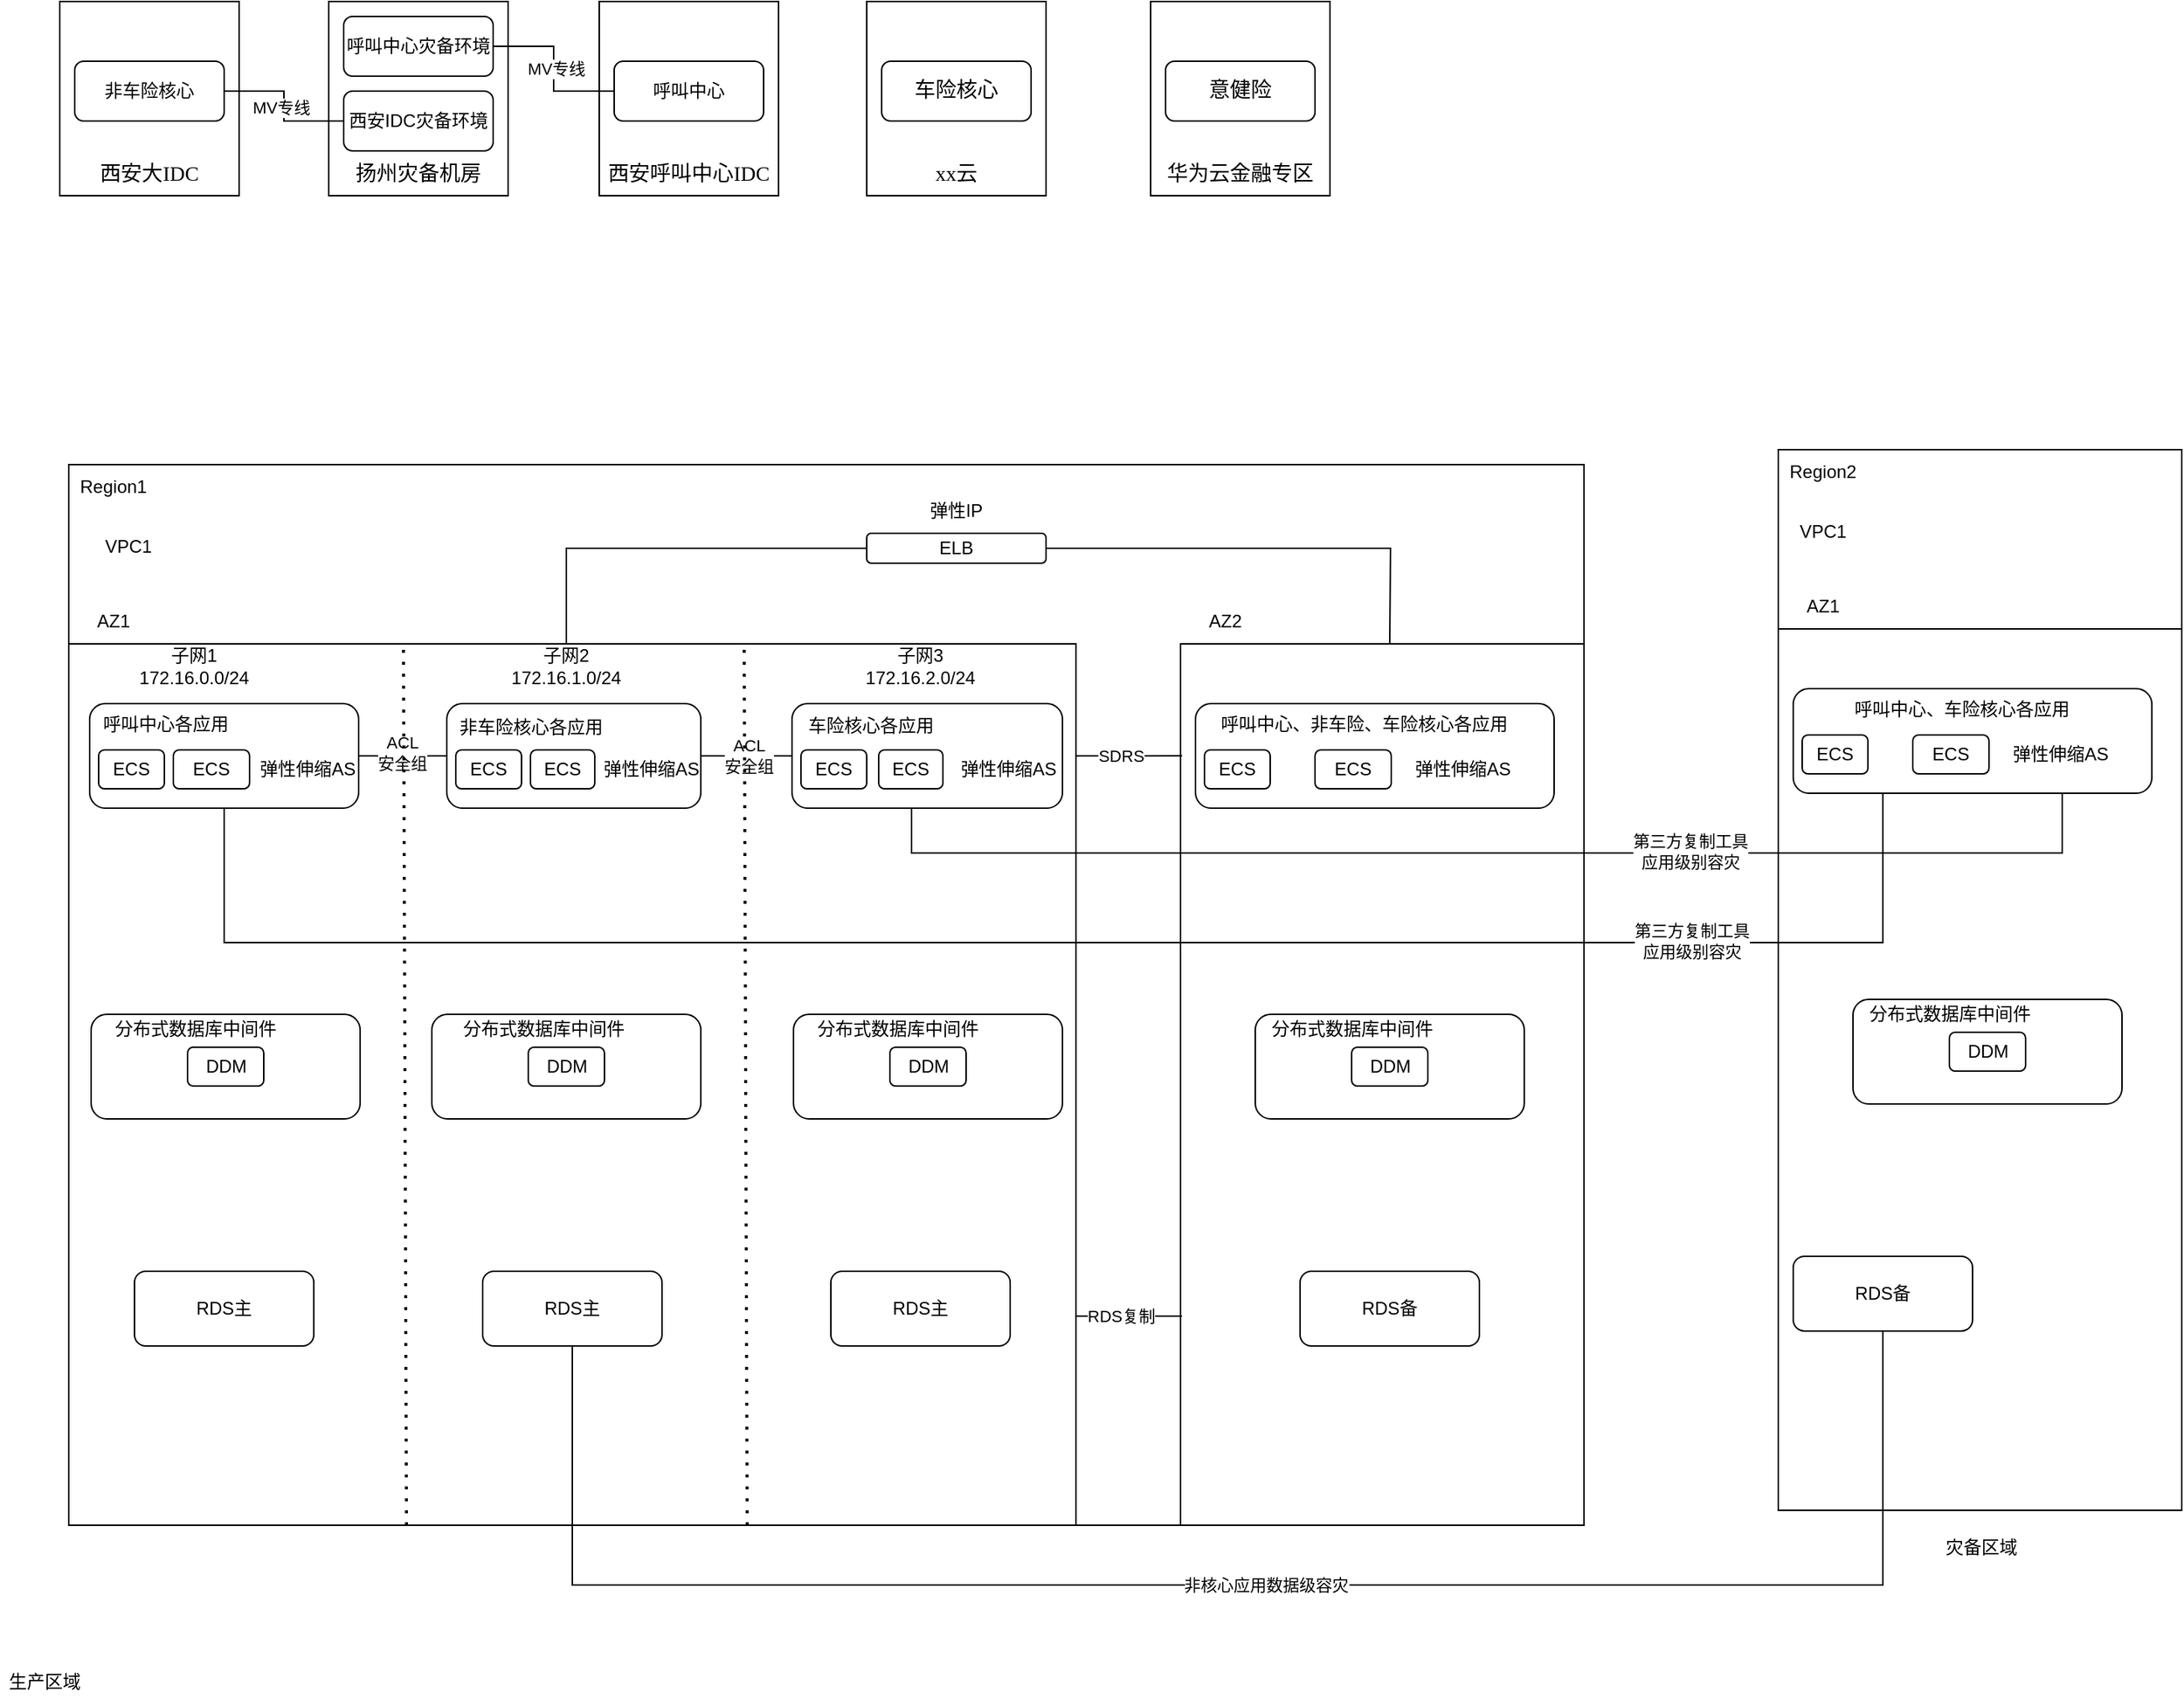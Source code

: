 <mxfile version="20.8.23" type="github">
  <diagram id="1HvbYhtdSqmgL1F3OeFL" name="第 1 页">
    <mxGraphModel dx="1207" dy="751" grid="1" gridSize="10" guides="1" tooltips="1" connect="1" arrows="1" fold="1" page="1" pageScale="1" pageWidth="827" pageHeight="1169" math="0" shadow="0">
      <root>
        <mxCell id="0" />
        <mxCell id="1" parent="0" />
        <mxCell id="OBHNnXGTpU4VKu28_vaq-1" value="&lt;p style=&quot;margin: 0pt 0pt 0.0pt; text-align: justify; font-family: Calibri; font-size: 10.5pt;&quot; class=&quot;MsoNormal&quot;&gt;&lt;br&gt;&lt;/p&gt;&lt;p style=&quot;margin: 0pt 0pt 0.0pt; text-align: justify; font-family: Calibri; font-size: 10.5pt;&quot; class=&quot;MsoNormal&quot;&gt;&lt;br&gt;&lt;/p&gt;&lt;p style=&quot;margin: 0pt 0pt 0.0pt; text-align: justify; font-family: Calibri; font-size: 10.5pt;&quot; class=&quot;MsoNormal&quot;&gt;&lt;br&gt;&lt;/p&gt;&lt;p style=&quot;margin: 0pt 0pt 0.0pt; text-align: justify; font-family: Calibri; font-size: 10.5pt;&quot; class=&quot;MsoNormal&quot;&gt;&lt;br&gt;&lt;/p&gt;&lt;p style=&quot;margin: 0pt 0pt 0.0pt; text-align: justify; font-family: Calibri; font-size: 10.5pt;&quot; class=&quot;MsoNormal&quot;&gt;&lt;br&gt;&lt;/p&gt;&lt;p style=&quot;margin: 0pt 0pt 0.0pt; text-align: justify; font-family: Calibri; font-size: 10.5pt;&quot; class=&quot;MsoNormal&quot;&gt;&lt;br&gt;&lt;/p&gt;&lt;p style=&quot;margin: 0pt 0pt 0.0pt; text-align: justify; font-family: Calibri; font-size: 10.5pt;&quot; class=&quot;MsoNormal&quot;&gt;&lt;font face=&quot;仿宋_GB2312&quot;&gt;西安大&lt;/font&gt;&lt;font face=&quot;仿宋_GB2312&quot;&gt;IDC&lt;/font&gt;&lt;/p&gt;" style="rounded=0;whiteSpace=wrap;html=1;" parent="1" vertex="1">
          <mxGeometry x="40" y="200" width="120" height="130" as="geometry" />
        </mxCell>
        <mxCell id="OBHNnXGTpU4VKu28_vaq-2" value="&lt;p style=&quot;margin: 0pt 0pt 0.0pt; text-align: justify; font-family: Calibri; font-size: 10.5pt;&quot; class=&quot;MsoNormal&quot;&gt;&lt;br&gt;&lt;/p&gt;&lt;p style=&quot;margin: 0pt 0pt 0.0pt; text-align: justify; font-family: Calibri; font-size: 10.5pt;&quot; class=&quot;MsoNormal&quot;&gt;&lt;br&gt;&lt;/p&gt;&lt;p style=&quot;margin: 0pt 0pt 0.0pt; text-align: justify; font-family: Calibri; font-size: 10.5pt;&quot; class=&quot;MsoNormal&quot;&gt;&lt;br&gt;&lt;/p&gt;&lt;p style=&quot;margin: 0pt 0pt 0.0pt; text-align: justify; font-family: Calibri; font-size: 10.5pt;&quot; class=&quot;MsoNormal&quot;&gt;&lt;br&gt;&lt;/p&gt;&lt;p style=&quot;margin: 0pt 0pt 0.0pt; text-align: justify; font-family: Calibri; font-size: 10.5pt;&quot; class=&quot;MsoNormal&quot;&gt;&lt;br&gt;&lt;/p&gt;&lt;p style=&quot;margin: 0pt 0pt 0.0pt; text-align: justify; font-family: Calibri; font-size: 10.5pt;&quot; class=&quot;MsoNormal&quot;&gt;&lt;br&gt;&lt;/p&gt;&lt;p style=&quot;margin: 0pt 0pt 0.0pt; text-align: justify; font-family: Calibri; font-size: 10.5pt;&quot; class=&quot;MsoNormal&quot;&gt;&lt;font face=&quot;仿宋_GB2312&quot;&gt;扬州灾备机房&lt;/font&gt;&lt;/p&gt;" style="rounded=0;whiteSpace=wrap;html=1;" parent="1" vertex="1">
          <mxGeometry x="220" y="200" width="120" height="130" as="geometry" />
        </mxCell>
        <mxCell id="OBHNnXGTpU4VKu28_vaq-3" value="&lt;p style=&quot;margin: 0pt 0pt 0.0pt; text-align: justify; font-family: Calibri; font-size: 10.5pt;&quot; class=&quot;MsoNormal&quot;&gt;&lt;br&gt;&lt;/p&gt;&lt;p style=&quot;margin: 0pt 0pt 0.0pt; text-align: justify; font-family: Calibri; font-size: 10.5pt;&quot; class=&quot;MsoNormal&quot;&gt;&lt;font face=&quot;仿宋_GB2312&quot;&gt;&lt;br&gt;&lt;/font&gt;&lt;/p&gt;&lt;p style=&quot;margin: 0pt 0pt 0.0pt; text-align: justify; font-family: Calibri; font-size: 10.5pt;&quot; class=&quot;MsoNormal&quot;&gt;&lt;font face=&quot;仿宋_GB2312&quot;&gt;&lt;br&gt;&lt;/font&gt;&lt;/p&gt;&lt;p style=&quot;margin: 0pt 0pt 0.0pt; text-align: justify; font-family: Calibri; font-size: 10.5pt;&quot; class=&quot;MsoNormal&quot;&gt;&lt;font face=&quot;仿宋_GB2312&quot;&gt;&lt;br&gt;&lt;/font&gt;&lt;/p&gt;&lt;p style=&quot;margin: 0pt 0pt 0.0pt; text-align: justify; font-family: Calibri; font-size: 10.5pt;&quot; class=&quot;MsoNormal&quot;&gt;&lt;font face=&quot;仿宋_GB2312&quot;&gt;&lt;br&gt;&lt;/font&gt;&lt;/p&gt;&lt;p style=&quot;margin: 0pt 0pt 0.0pt; text-align: justify; font-family: Calibri; font-size: 10.5pt;&quot; class=&quot;MsoNormal&quot;&gt;&lt;font face=&quot;仿宋_GB2312&quot;&gt;&lt;br&gt;&lt;/font&gt;&lt;/p&gt;&lt;p style=&quot;margin: 0pt 0pt 0.0pt; text-align: justify; font-family: Calibri; font-size: 10.5pt;&quot; class=&quot;MsoNormal&quot;&gt;&lt;font style=&quot;font-size: 10.5pt;&quot; face=&quot;仿宋_GB2312&quot;&gt;西安呼叫中心&lt;/font&gt;&lt;font style=&quot;font-size: 10.5pt;&quot; face=&quot;仿宋_GB2312&quot;&gt;IDC&lt;/font&gt;&lt;br&gt;&lt;/p&gt;" style="rounded=0;whiteSpace=wrap;html=1;" parent="1" vertex="1">
          <mxGeometry x="401" y="200" width="120" height="130" as="geometry" />
        </mxCell>
        <mxCell id="OBHNnXGTpU4VKu28_vaq-4" value="&lt;p style=&quot;margin: 0pt 0pt 0.0pt; text-align: justify; font-family: Calibri; font-size: 10.5pt;&quot; class=&quot;MsoNormal&quot;&gt;&lt;span style=&quot;font-family: 仿宋_GB2312; font-size: 10.5pt;&quot;&gt;&lt;br&gt;&lt;/span&gt;&lt;/p&gt;&lt;p style=&quot;margin: 0pt 0pt 0.0pt; text-align: justify; font-family: Calibri; font-size: 10.5pt;&quot; class=&quot;MsoNormal&quot;&gt;&lt;span style=&quot;font-family: 仿宋_GB2312; font-size: 10.5pt;&quot;&gt;&lt;br&gt;&lt;/span&gt;&lt;/p&gt;&lt;p style=&quot;margin: 0pt 0pt 0.0pt; text-align: justify; font-family: Calibri; font-size: 10.5pt;&quot; class=&quot;MsoNormal&quot;&gt;&lt;span style=&quot;font-family: 仿宋_GB2312; font-size: 10.5pt;&quot;&gt;&lt;br&gt;&lt;/span&gt;&lt;/p&gt;&lt;p style=&quot;margin: 0pt 0pt 0.0pt; text-align: justify; font-family: Calibri; font-size: 10.5pt;&quot; class=&quot;MsoNormal&quot;&gt;&lt;span style=&quot;font-family: 仿宋_GB2312; font-size: 10.5pt;&quot;&gt;&lt;br&gt;&lt;/span&gt;&lt;/p&gt;&lt;p style=&quot;margin: 0pt 0pt 0.0pt; text-align: justify; font-family: Calibri; font-size: 10.5pt;&quot; class=&quot;MsoNormal&quot;&gt;&lt;span style=&quot;font-family: 仿宋_GB2312; font-size: 10.5pt;&quot;&gt;&lt;br&gt;&lt;/span&gt;&lt;/p&gt;&lt;p style=&quot;margin: 0pt 0pt 0.0pt; text-align: justify; font-family: Calibri; font-size: 10.5pt;&quot; class=&quot;MsoNormal&quot;&gt;&lt;span style=&quot;font-family: 仿宋_GB2312; font-size: 10.5pt;&quot;&gt;&lt;br&gt;&lt;/span&gt;&lt;/p&gt;&lt;p style=&quot;margin: 0pt 0pt 0.0pt; text-align: justify; font-family: Calibri; font-size: 10.5pt;&quot; class=&quot;MsoNormal&quot;&gt;&lt;span style=&quot;font-family: 仿宋_GB2312; font-size: 10.5pt;&quot;&gt;xx云&lt;/span&gt;&lt;br&gt;&lt;/p&gt;" style="rounded=0;whiteSpace=wrap;html=1;" parent="1" vertex="1">
          <mxGeometry x="580" y="200" width="120" height="130" as="geometry" />
        </mxCell>
        <mxCell id="OBHNnXGTpU4VKu28_vaq-5" value="&lt;p style=&quot;margin: 0pt 0pt 0.0pt; text-align: justify; font-family: Calibri; font-size: 10.5pt;&quot; class=&quot;MsoNormal&quot;&gt;&lt;br&gt;&lt;/p&gt;&lt;p style=&quot;margin: 0pt 0pt 0.0pt; text-align: justify; font-family: Calibri; font-size: 10.5pt;&quot; class=&quot;MsoNormal&quot;&gt;&lt;br&gt;&lt;/p&gt;&lt;p style=&quot;margin: 0pt 0pt 0.0pt; text-align: justify; font-family: Calibri; font-size: 10.5pt;&quot; class=&quot;MsoNormal&quot;&gt;&lt;br&gt;&lt;/p&gt;&lt;p style=&quot;margin: 0pt 0pt 0.0pt; text-align: justify; font-family: Calibri; font-size: 10.5pt;&quot; class=&quot;MsoNormal&quot;&gt;&lt;br&gt;&lt;/p&gt;&lt;p style=&quot;margin: 0pt 0pt 0.0pt; text-align: justify; font-family: Calibri; font-size: 10.5pt;&quot; class=&quot;MsoNormal&quot;&gt;&lt;br&gt;&lt;/p&gt;&lt;p style=&quot;margin: 0pt 0pt 0.0pt; text-align: justify; font-family: Calibri; font-size: 10.5pt;&quot; class=&quot;MsoNormal&quot;&gt;&lt;br&gt;&lt;/p&gt;&lt;p style=&quot;margin: 0pt 0pt 0.0pt; text-align: justify; font-family: Calibri; font-size: 10.5pt;&quot; class=&quot;MsoNormal&quot;&gt;&lt;font face=&quot;仿宋_GB2312&quot;&gt;华为云金融专区&lt;/font&gt;&lt;/p&gt;" style="rounded=0;whiteSpace=wrap;html=1;" parent="1" vertex="1">
          <mxGeometry x="770" y="200" width="120" height="130" as="geometry" />
        </mxCell>
        <mxCell id="OBHNnXGTpU4VKu28_vaq-33" style="edgeStyle=orthogonalEdgeStyle;rounded=0;orthogonalLoop=1;jettySize=auto;html=1;entryX=0;entryY=0.5;entryDx=0;entryDy=0;endArrow=none;endFill=0;" parent="1" source="OBHNnXGTpU4VKu28_vaq-6" target="OBHNnXGTpU4VKu28_vaq-9" edge="1">
          <mxGeometry relative="1" as="geometry" />
        </mxCell>
        <mxCell id="OBHNnXGTpU4VKu28_vaq-34" value="MV专线" style="edgeLabel;html=1;align=center;verticalAlign=middle;resizable=0;points=[];" parent="OBHNnXGTpU4VKu28_vaq-33" vertex="1" connectable="0">
          <mxGeometry x="0.01" y="-2" relative="1" as="geometry">
            <mxPoint as="offset" />
          </mxGeometry>
        </mxCell>
        <mxCell id="OBHNnXGTpU4VKu28_vaq-6" value="非车险核心" style="rounded=1;whiteSpace=wrap;html=1;" parent="1" vertex="1">
          <mxGeometry x="50" y="240" width="100" height="40" as="geometry" />
        </mxCell>
        <mxCell id="OBHNnXGTpU4VKu28_vaq-32" style="edgeStyle=orthogonalEdgeStyle;rounded=0;orthogonalLoop=1;jettySize=auto;html=1;endArrow=none;endFill=0;" parent="1" source="OBHNnXGTpU4VKu28_vaq-7" target="OBHNnXGTpU4VKu28_vaq-8" edge="1">
          <mxGeometry relative="1" as="geometry" />
        </mxCell>
        <mxCell id="OBHNnXGTpU4VKu28_vaq-35" value="MV专线" style="edgeLabel;html=1;align=center;verticalAlign=middle;resizable=0;points=[];" parent="OBHNnXGTpU4VKu28_vaq-32" vertex="1" connectable="0">
          <mxGeometry x="0.006" y="-1" relative="1" as="geometry">
            <mxPoint as="offset" />
          </mxGeometry>
        </mxCell>
        <mxCell id="OBHNnXGTpU4VKu28_vaq-7" value="呼叫中心" style="rounded=1;whiteSpace=wrap;html=1;" parent="1" vertex="1">
          <mxGeometry x="411" y="240" width="100" height="40" as="geometry" />
        </mxCell>
        <mxCell id="OBHNnXGTpU4VKu28_vaq-8" value="呼叫中心灾备环境" style="rounded=1;whiteSpace=wrap;html=1;" parent="1" vertex="1">
          <mxGeometry x="230" y="210" width="100" height="40" as="geometry" />
        </mxCell>
        <mxCell id="OBHNnXGTpU4VKu28_vaq-9" value="西安IDC灾备环境" style="rounded=1;whiteSpace=wrap;html=1;" parent="1" vertex="1">
          <mxGeometry x="230" y="260" width="100" height="40" as="geometry" />
        </mxCell>
        <mxCell id="OBHNnXGTpU4VKu28_vaq-10" value="&lt;p style=&quot;border-color: var(--border-color); margin: 0pt 0pt 0.0pt; text-align: justify; font-family: Calibri; font-size: 10.5pt;&quot; class=&quot;MsoNormal&quot;&gt;&lt;font style=&quot;border-color: var(--border-color);&quot; face=&quot;仿宋_GB2312&quot;&gt;车险核心&lt;/font&gt;&lt;/p&gt;" style="rounded=1;whiteSpace=wrap;html=1;" parent="1" vertex="1">
          <mxGeometry x="590" y="240" width="100" height="40" as="geometry" />
        </mxCell>
        <mxCell id="OBHNnXGTpU4VKu28_vaq-11" value="&lt;p style=&quot;border-color: var(--border-color); margin: 0pt 0pt 0.0pt; text-align: justify; font-family: Calibri; font-size: 10.5pt;&quot; class=&quot;MsoNormal&quot;&gt;意健险&lt;br&gt;&lt;/p&gt;" style="rounded=1;whiteSpace=wrap;html=1;" parent="1" vertex="1">
          <mxGeometry x="780" y="240" width="100" height="40" as="geometry" />
        </mxCell>
        <mxCell id="OBHNnXGTpU4VKu28_vaq-12" value="&lt;p style=&quot;margin: 0pt 0pt 0.0pt; text-align: justify; font-family: Calibri; font-size: 10.5pt;&quot; class=&quot;MsoNormal&quot;&gt;&lt;br&gt;&lt;/p&gt;" style="rounded=0;whiteSpace=wrap;html=1;movable=0;resizable=0;rotatable=0;deletable=0;editable=0;locked=1;connectable=0;" parent="1" vertex="1">
          <mxGeometry x="46" y="510" width="1014" height="710" as="geometry" />
        </mxCell>
        <mxCell id="OBHNnXGTpU4VKu28_vaq-14" value="Region1" style="text;html=1;strokeColor=none;fillColor=none;align=center;verticalAlign=middle;whiteSpace=wrap;rounded=0;" parent="1" vertex="1">
          <mxGeometry x="46" y="510" width="60" height="30" as="geometry" />
        </mxCell>
        <mxCell id="OBHNnXGTpU4VKu28_vaq-17" value="" style="rounded=0;whiteSpace=wrap;html=1;movable=0;resizable=0;rotatable=0;deletable=0;editable=0;locked=1;connectable=0;" parent="1" vertex="1">
          <mxGeometry x="46" y="630" width="674" height="590" as="geometry" />
        </mxCell>
        <mxCell id="OBHNnXGTpU4VKu28_vaq-18" value="VPC1" style="text;html=1;strokeColor=none;fillColor=none;align=center;verticalAlign=middle;whiteSpace=wrap;rounded=0;" parent="1" vertex="1">
          <mxGeometry x="56" y="550" width="60" height="30" as="geometry" />
        </mxCell>
        <mxCell id="OBHNnXGTpU4VKu28_vaq-19" value="" style="rounded=0;whiteSpace=wrap;html=1;" parent="1" vertex="1">
          <mxGeometry x="790" y="630" width="270" height="590" as="geometry" />
        </mxCell>
        <mxCell id="OBHNnXGTpU4VKu28_vaq-20" value="AZ1" style="text;html=1;strokeColor=none;fillColor=none;align=center;verticalAlign=middle;whiteSpace=wrap;rounded=0;" parent="1" vertex="1">
          <mxGeometry x="46" y="600" width="60" height="30" as="geometry" />
        </mxCell>
        <mxCell id="OBHNnXGTpU4VKu28_vaq-21" value="AZ2" style="text;html=1;strokeColor=none;fillColor=none;align=center;verticalAlign=middle;whiteSpace=wrap;rounded=0;" parent="1" vertex="1">
          <mxGeometry x="790" y="600" width="60" height="30" as="geometry" />
        </mxCell>
        <mxCell id="OBHNnXGTpU4VKu28_vaq-22" value="生产区域" style="text;html=1;strokeColor=none;fillColor=none;align=center;verticalAlign=middle;whiteSpace=wrap;rounded=0;" parent="1" vertex="1">
          <mxGeometry y="1310" width="60" height="30" as="geometry" />
        </mxCell>
        <mxCell id="OBHNnXGTpU4VKu28_vaq-23" value="&lt;p style=&quot;margin: 0pt 0pt 0.0pt; text-align: justify; font-family: Calibri; font-size: 10.5pt;&quot; class=&quot;MsoNormal&quot;&gt;&lt;br&gt;&lt;/p&gt;" style="rounded=0;whiteSpace=wrap;html=1;" parent="1" vertex="1">
          <mxGeometry x="1190" y="500" width="270" height="710" as="geometry" />
        </mxCell>
        <mxCell id="OBHNnXGTpU4VKu28_vaq-24" value="Region2" style="text;html=1;strokeColor=none;fillColor=none;align=center;verticalAlign=middle;whiteSpace=wrap;rounded=0;" parent="1" vertex="1">
          <mxGeometry x="1190" y="500" width="60" height="30" as="geometry" />
        </mxCell>
        <mxCell id="OBHNnXGTpU4VKu28_vaq-26" value="VPC1" style="text;html=1;strokeColor=none;fillColor=none;align=center;verticalAlign=middle;whiteSpace=wrap;rounded=0;" parent="1" vertex="1">
          <mxGeometry x="1190" y="540" width="60" height="30" as="geometry" />
        </mxCell>
        <mxCell id="OBHNnXGTpU4VKu28_vaq-30" value="灾备区域" style="text;html=1;strokeColor=none;fillColor=none;align=center;verticalAlign=middle;whiteSpace=wrap;rounded=0;" parent="1" vertex="1">
          <mxGeometry x="1295.5" y="1220" width="60" height="30" as="geometry" />
        </mxCell>
        <mxCell id="8b6VTSP2SglXUmAgMh4o-97" style="edgeStyle=orthogonalEdgeStyle;rounded=0;orthogonalLoop=1;jettySize=auto;html=1;entryX=0.5;entryY=0;entryDx=0;entryDy=0;endArrow=none;endFill=0;" edge="1" parent="1" source="8b6VTSP2SglXUmAgMh4o-2" target="8b6VTSP2SglXUmAgMh4o-56">
          <mxGeometry relative="1" as="geometry" />
        </mxCell>
        <mxCell id="8b6VTSP2SglXUmAgMh4o-98" style="edgeStyle=orthogonalEdgeStyle;rounded=0;orthogonalLoop=1;jettySize=auto;html=1;endArrow=none;endFill=0;" edge="1" parent="1" source="8b6VTSP2SglXUmAgMh4o-2">
          <mxGeometry relative="1" as="geometry">
            <mxPoint x="930" y="630.0" as="targetPoint" />
          </mxGeometry>
        </mxCell>
        <mxCell id="8b6VTSP2SglXUmAgMh4o-2" value="ELB" style="rounded=1;whiteSpace=wrap;html=1;" vertex="1" parent="1">
          <mxGeometry x="580" y="556" width="120" height="20" as="geometry" />
        </mxCell>
        <mxCell id="8b6VTSP2SglXUmAgMh4o-19" style="edgeStyle=orthogonalEdgeStyle;rounded=0;orthogonalLoop=1;jettySize=auto;html=1;entryX=0;entryY=0.5;entryDx=0;entryDy=0;endArrow=none;endFill=0;" edge="1" parent="1" source="8b6VTSP2SglXUmAgMh4o-3" target="8b6VTSP2SglXUmAgMh4o-8">
          <mxGeometry relative="1" as="geometry" />
        </mxCell>
        <mxCell id="8b6VTSP2SglXUmAgMh4o-20" value="ACL&lt;br&gt;安全组" style="edgeLabel;html=1;align=center;verticalAlign=middle;resizable=0;points=[];" vertex="1" connectable="0" parent="8b6VTSP2SglXUmAgMh4o-19">
          <mxGeometry x="-0.039" y="2" relative="1" as="geometry">
            <mxPoint as="offset" />
          </mxGeometry>
        </mxCell>
        <mxCell id="8b6VTSP2SglXUmAgMh4o-3" value="" style="rounded=1;whiteSpace=wrap;html=1;" vertex="1" parent="1">
          <mxGeometry x="60" y="670" width="180" height="70" as="geometry" />
        </mxCell>
        <mxCell id="8b6VTSP2SglXUmAgMh4o-4" value="ECS" style="rounded=1;whiteSpace=wrap;html=1;" vertex="1" parent="1">
          <mxGeometry x="66" y="701" width="44" height="26" as="geometry" />
        </mxCell>
        <mxCell id="8b6VTSP2SglXUmAgMh4o-5" value="ECS" style="rounded=1;whiteSpace=wrap;html=1;" vertex="1" parent="1">
          <mxGeometry x="116" y="701" width="51" height="26" as="geometry" />
        </mxCell>
        <mxCell id="8b6VTSP2SglXUmAgMh4o-6" value="弹性伸缩AS" style="text;html=1;strokeColor=none;fillColor=none;align=center;verticalAlign=middle;whiteSpace=wrap;rounded=0;" vertex="1" parent="1">
          <mxGeometry x="171" y="699" width="70" height="30" as="geometry" />
        </mxCell>
        <mxCell id="8b6VTSP2SglXUmAgMh4o-7" value="呼叫中心各应用" style="text;html=1;strokeColor=none;fillColor=none;align=center;verticalAlign=middle;whiteSpace=wrap;rounded=0;" vertex="1" parent="1">
          <mxGeometry x="66" y="669" width="90" height="30" as="geometry" />
        </mxCell>
        <mxCell id="8b6VTSP2SglXUmAgMh4o-21" style="edgeStyle=orthogonalEdgeStyle;rounded=0;orthogonalLoop=1;jettySize=auto;html=1;entryX=0;entryY=0.5;entryDx=0;entryDy=0;endArrow=none;endFill=0;" edge="1" parent="1" source="8b6VTSP2SglXUmAgMh4o-8" target="8b6VTSP2SglXUmAgMh4o-14">
          <mxGeometry relative="1" as="geometry" />
        </mxCell>
        <mxCell id="8b6VTSP2SglXUmAgMh4o-22" value="ACL&lt;br&gt;安全组" style="edgeLabel;html=1;align=center;verticalAlign=middle;resizable=0;points=[];" vertex="1" connectable="0" parent="8b6VTSP2SglXUmAgMh4o-21">
          <mxGeometry x="-0.461" relative="1" as="geometry">
            <mxPoint x="15" as="offset" />
          </mxGeometry>
        </mxCell>
        <mxCell id="8b6VTSP2SglXUmAgMh4o-8" value="" style="rounded=1;whiteSpace=wrap;html=1;" vertex="1" parent="1">
          <mxGeometry x="299" y="670" width="170" height="70" as="geometry" />
        </mxCell>
        <mxCell id="8b6VTSP2SglXUmAgMh4o-9" value="ECS" style="rounded=1;whiteSpace=wrap;html=1;" vertex="1" parent="1">
          <mxGeometry x="305" y="701" width="44" height="26" as="geometry" />
        </mxCell>
        <mxCell id="8b6VTSP2SglXUmAgMh4o-10" value="ECS" style="rounded=1;whiteSpace=wrap;html=1;" vertex="1" parent="1">
          <mxGeometry x="355" y="701" width="43" height="26" as="geometry" />
        </mxCell>
        <mxCell id="8b6VTSP2SglXUmAgMh4o-11" value="弹性伸缩AS" style="text;html=1;strokeColor=none;fillColor=none;align=center;verticalAlign=middle;whiteSpace=wrap;rounded=0;" vertex="1" parent="1">
          <mxGeometry x="401" y="699" width="70" height="30" as="geometry" />
        </mxCell>
        <mxCell id="8b6VTSP2SglXUmAgMh4o-12" value="非车险核心各应用" style="text;html=1;strokeColor=none;fillColor=none;align=center;verticalAlign=middle;whiteSpace=wrap;rounded=0;" vertex="1" parent="1">
          <mxGeometry x="305" y="671" width="101" height="30" as="geometry" />
        </mxCell>
        <mxCell id="8b6VTSP2SglXUmAgMh4o-14" value="" style="rounded=1;whiteSpace=wrap;html=1;" vertex="1" parent="1">
          <mxGeometry x="530" y="670" width="181" height="70" as="geometry" />
        </mxCell>
        <mxCell id="8b6VTSP2SglXUmAgMh4o-15" value="ECS" style="rounded=1;whiteSpace=wrap;html=1;" vertex="1" parent="1">
          <mxGeometry x="536" y="701" width="44" height="26" as="geometry" />
        </mxCell>
        <mxCell id="8b6VTSP2SglXUmAgMh4o-16" value="ECS" style="rounded=1;whiteSpace=wrap;html=1;" vertex="1" parent="1">
          <mxGeometry x="588" y="701" width="43" height="26" as="geometry" />
        </mxCell>
        <mxCell id="8b6VTSP2SglXUmAgMh4o-17" value="弹性伸缩AS" style="text;html=1;strokeColor=none;fillColor=none;align=center;verticalAlign=middle;whiteSpace=wrap;rounded=0;" vertex="1" parent="1">
          <mxGeometry x="640" y="699" width="70" height="30" as="geometry" />
        </mxCell>
        <mxCell id="8b6VTSP2SglXUmAgMh4o-18" value="车险核心各应用" style="text;html=1;strokeColor=none;fillColor=none;align=center;verticalAlign=middle;whiteSpace=wrap;rounded=0;" vertex="1" parent="1">
          <mxGeometry x="536" y="670" width="94" height="30" as="geometry" />
        </mxCell>
        <mxCell id="8b6VTSP2SglXUmAgMh4o-35" value="" style="rounded=1;whiteSpace=wrap;html=1;" vertex="1" parent="1">
          <mxGeometry x="61" y="878" width="180" height="70" as="geometry" />
        </mxCell>
        <mxCell id="8b6VTSP2SglXUmAgMh4o-36" value="DDM" style="rounded=1;whiteSpace=wrap;html=1;" vertex="1" parent="1">
          <mxGeometry x="125.5" y="900" width="51" height="26" as="geometry" />
        </mxCell>
        <mxCell id="8b6VTSP2SglXUmAgMh4o-37" value="" style="rounded=1;whiteSpace=wrap;html=1;" vertex="1" parent="1">
          <mxGeometry x="289" y="878" width="180" height="70" as="geometry" />
        </mxCell>
        <mxCell id="8b6VTSP2SglXUmAgMh4o-38" value="DDM" style="rounded=1;whiteSpace=wrap;html=1;" vertex="1" parent="1">
          <mxGeometry x="353.5" y="900" width="51" height="26" as="geometry" />
        </mxCell>
        <mxCell id="8b6VTSP2SglXUmAgMh4o-39" value="" style="rounded=1;whiteSpace=wrap;html=1;" vertex="1" parent="1">
          <mxGeometry x="531" y="878" width="180" height="70" as="geometry" />
        </mxCell>
        <mxCell id="8b6VTSP2SglXUmAgMh4o-40" value="DDM" style="rounded=1;whiteSpace=wrap;html=1;" vertex="1" parent="1">
          <mxGeometry x="595.5" y="900" width="51" height="26" as="geometry" />
        </mxCell>
        <mxCell id="8b6VTSP2SglXUmAgMh4o-52" value="" style="endArrow=none;dashed=1;html=1;dashPattern=1 3;strokeWidth=2;rounded=0;" edge="1" parent="1">
          <mxGeometry width="50" height="50" relative="1" as="geometry">
            <mxPoint x="500" y="1220" as="sourcePoint" />
            <mxPoint x="498" y="630" as="targetPoint" />
          </mxGeometry>
        </mxCell>
        <mxCell id="8b6VTSP2SglXUmAgMh4o-53" value="" style="endArrow=none;dashed=1;html=1;dashPattern=1 3;strokeWidth=2;rounded=0;" edge="1" parent="1">
          <mxGeometry width="50" height="50" relative="1" as="geometry">
            <mxPoint x="272" y="1220" as="sourcePoint" />
            <mxPoint x="270" y="630" as="targetPoint" />
          </mxGeometry>
        </mxCell>
        <mxCell id="8b6VTSP2SglXUmAgMh4o-55" value="子网1&lt;br&gt;172.16.0.0/24" style="text;html=1;strokeColor=none;fillColor=none;align=center;verticalAlign=middle;whiteSpace=wrap;rounded=0;" vertex="1" parent="1">
          <mxGeometry x="100" y="630" width="60" height="30" as="geometry" />
        </mxCell>
        <mxCell id="8b6VTSP2SglXUmAgMh4o-56" value="子网2&lt;br&gt;172.16.1.0/24" style="text;html=1;strokeColor=none;fillColor=none;align=center;verticalAlign=middle;whiteSpace=wrap;rounded=0;" vertex="1" parent="1">
          <mxGeometry x="349" y="630" width="60" height="30" as="geometry" />
        </mxCell>
        <mxCell id="8b6VTSP2SglXUmAgMh4o-57" value="子网3&lt;br&gt;172.16.2.0/24" style="text;html=1;strokeColor=none;fillColor=none;align=center;verticalAlign=middle;whiteSpace=wrap;rounded=0;" vertex="1" parent="1">
          <mxGeometry x="586" y="630" width="60" height="30" as="geometry" />
        </mxCell>
        <mxCell id="8b6VTSP2SglXUmAgMh4o-65" value="" style="rounded=1;whiteSpace=wrap;html=1;" vertex="1" parent="1">
          <mxGeometry x="800" y="670" width="240" height="70" as="geometry" />
        </mxCell>
        <mxCell id="8b6VTSP2SglXUmAgMh4o-66" value="ECS" style="rounded=1;whiteSpace=wrap;html=1;" vertex="1" parent="1">
          <mxGeometry x="806" y="701" width="44" height="26" as="geometry" />
        </mxCell>
        <mxCell id="8b6VTSP2SglXUmAgMh4o-67" value="ECS" style="rounded=1;whiteSpace=wrap;html=1;" vertex="1" parent="1">
          <mxGeometry x="880" y="701" width="51" height="26" as="geometry" />
        </mxCell>
        <mxCell id="8b6VTSP2SglXUmAgMh4o-68" value="弹性伸缩AS" style="text;html=1;strokeColor=none;fillColor=none;align=center;verticalAlign=middle;whiteSpace=wrap;rounded=0;" vertex="1" parent="1">
          <mxGeometry x="944" y="699" width="70" height="30" as="geometry" />
        </mxCell>
        <mxCell id="8b6VTSP2SglXUmAgMh4o-69" value="呼叫中心、非车险、车险核心各应用" style="text;html=1;strokeColor=none;fillColor=none;align=center;verticalAlign=middle;whiteSpace=wrap;rounded=0;" vertex="1" parent="1">
          <mxGeometry x="806" y="669" width="214" height="30" as="geometry" />
        </mxCell>
        <mxCell id="8b6VTSP2SglXUmAgMh4o-73" value="RDS备" style="rounded=1;whiteSpace=wrap;html=1;" vertex="1" parent="1">
          <mxGeometry x="870" y="1050" width="120" height="50" as="geometry" />
        </mxCell>
        <mxCell id="8b6VTSP2SglXUmAgMh4o-74" value="" style="rounded=1;whiteSpace=wrap;html=1;" vertex="1" parent="1">
          <mxGeometry x="840" y="878" width="180" height="70" as="geometry" />
        </mxCell>
        <mxCell id="8b6VTSP2SglXUmAgMh4o-75" value="DDM" style="rounded=1;whiteSpace=wrap;html=1;" vertex="1" parent="1">
          <mxGeometry x="904.5" y="900" width="51" height="26" as="geometry" />
        </mxCell>
        <mxCell id="8b6VTSP2SglXUmAgMh4o-80" value="分布式数据库中间件" style="text;html=1;strokeColor=none;fillColor=none;align=center;verticalAlign=middle;whiteSpace=wrap;rounded=0;" vertex="1" parent="1">
          <mxGeometry x="840" y="873" width="130" height="30" as="geometry" />
        </mxCell>
        <mxCell id="8b6VTSP2SglXUmAgMh4o-82" value="RDS主" style="rounded=1;whiteSpace=wrap;html=1;" vertex="1" parent="1">
          <mxGeometry x="556" y="1050" width="120" height="50" as="geometry" />
        </mxCell>
        <mxCell id="8b6VTSP2SglXUmAgMh4o-83" value="RDS主" style="rounded=1;whiteSpace=wrap;html=1;" vertex="1" parent="1">
          <mxGeometry x="323" y="1050" width="120" height="50" as="geometry" />
        </mxCell>
        <mxCell id="8b6VTSP2SglXUmAgMh4o-84" value="RDS主" style="rounded=1;whiteSpace=wrap;html=1;" vertex="1" parent="1">
          <mxGeometry x="90" y="1050" width="120" height="50" as="geometry" />
        </mxCell>
        <mxCell id="8b6VTSP2SglXUmAgMh4o-86" value="" style="endArrow=none;html=1;rounded=0;exitX=0.004;exitY=0.127;exitDx=0;exitDy=0;exitPerimeter=0;" edge="1" parent="1" source="OBHNnXGTpU4VKu28_vaq-19">
          <mxGeometry width="50" height="50" relative="1" as="geometry">
            <mxPoint x="650" y="940" as="sourcePoint" />
            <mxPoint x="720" y="705" as="targetPoint" />
          </mxGeometry>
        </mxCell>
        <mxCell id="8b6VTSP2SglXUmAgMh4o-87" value="SDRS" style="edgeLabel;html=1;align=center;verticalAlign=middle;resizable=0;points=[];" vertex="1" connectable="0" parent="8b6VTSP2SglXUmAgMh4o-86">
          <mxGeometry x="0.164" relative="1" as="geometry">
            <mxPoint as="offset" />
          </mxGeometry>
        </mxCell>
        <mxCell id="8b6VTSP2SglXUmAgMh4o-91" value="分布式数据库中间件" style="text;html=1;strokeColor=none;fillColor=none;align=center;verticalAlign=middle;whiteSpace=wrap;rounded=0;" vertex="1" parent="1">
          <mxGeometry x="66" y="873" width="130" height="30" as="geometry" />
        </mxCell>
        <mxCell id="8b6VTSP2SglXUmAgMh4o-92" value="分布式数据库中间件" style="text;html=1;strokeColor=none;fillColor=none;align=center;verticalAlign=middle;whiteSpace=wrap;rounded=0;" vertex="1" parent="1">
          <mxGeometry x="299" y="873" width="130" height="30" as="geometry" />
        </mxCell>
        <mxCell id="8b6VTSP2SglXUmAgMh4o-93" value="分布式数据库中间件" style="text;html=1;strokeColor=none;fillColor=none;align=center;verticalAlign=middle;whiteSpace=wrap;rounded=0;" vertex="1" parent="1">
          <mxGeometry x="536" y="873" width="130" height="30" as="geometry" />
        </mxCell>
        <mxCell id="8b6VTSP2SglXUmAgMh4o-95" value="" style="endArrow=none;html=1;rounded=0;exitX=0.004;exitY=0.127;exitDx=0;exitDy=0;exitPerimeter=0;" edge="1" parent="1">
          <mxGeometry width="50" height="50" relative="1" as="geometry">
            <mxPoint x="791" y="1080" as="sourcePoint" />
            <mxPoint x="720" y="1080" as="targetPoint" />
          </mxGeometry>
        </mxCell>
        <mxCell id="8b6VTSP2SglXUmAgMh4o-96" value="RDS复制" style="edgeLabel;html=1;align=center;verticalAlign=middle;resizable=0;points=[];" vertex="1" connectable="0" parent="8b6VTSP2SglXUmAgMh4o-95">
          <mxGeometry x="0.164" relative="1" as="geometry">
            <mxPoint as="offset" />
          </mxGeometry>
        </mxCell>
        <mxCell id="8b6VTSP2SglXUmAgMh4o-99" value="弹性IP" style="text;html=1;strokeColor=none;fillColor=none;align=center;verticalAlign=middle;whiteSpace=wrap;rounded=0;" vertex="1" parent="1">
          <mxGeometry x="610" y="526" width="60" height="30" as="geometry" />
        </mxCell>
        <mxCell id="8b6VTSP2SglXUmAgMh4o-100" value="" style="rounded=0;whiteSpace=wrap;html=1;movable=0;resizable=0;rotatable=0;deletable=0;editable=0;locked=1;connectable=0;" vertex="1" parent="1">
          <mxGeometry x="1190" y="620" width="270" height="590" as="geometry" />
        </mxCell>
        <mxCell id="8b6VTSP2SglXUmAgMh4o-101" value="AZ1" style="text;html=1;strokeColor=none;fillColor=none;align=center;verticalAlign=middle;whiteSpace=wrap;rounded=0;" vertex="1" parent="1">
          <mxGeometry x="1190" y="590" width="60" height="30" as="geometry" />
        </mxCell>
        <mxCell id="8b6VTSP2SglXUmAgMh4o-102" value="" style="rounded=1;whiteSpace=wrap;html=1;" vertex="1" parent="1">
          <mxGeometry x="1200" y="660" width="240" height="70" as="geometry" />
        </mxCell>
        <mxCell id="8b6VTSP2SglXUmAgMh4o-103" value="ECS" style="rounded=1;whiteSpace=wrap;html=1;" vertex="1" parent="1">
          <mxGeometry x="1206" y="691" width="44" height="26" as="geometry" />
        </mxCell>
        <mxCell id="8b6VTSP2SglXUmAgMh4o-104" value="ECS" style="rounded=1;whiteSpace=wrap;html=1;" vertex="1" parent="1">
          <mxGeometry x="1280" y="691" width="51" height="26" as="geometry" />
        </mxCell>
        <mxCell id="8b6VTSP2SglXUmAgMh4o-105" value="弹性伸缩AS" style="text;html=1;strokeColor=none;fillColor=none;align=center;verticalAlign=middle;whiteSpace=wrap;rounded=0;" vertex="1" parent="1">
          <mxGeometry x="1344" y="689" width="70" height="30" as="geometry" />
        </mxCell>
        <mxCell id="8b6VTSP2SglXUmAgMh4o-106" value="呼叫中心、车险核心各应用" style="text;html=1;strokeColor=none;fillColor=none;align=center;verticalAlign=middle;whiteSpace=wrap;rounded=0;" vertex="1" parent="1">
          <mxGeometry x="1206" y="659" width="214" height="30" as="geometry" />
        </mxCell>
        <mxCell id="8b6VTSP2SglXUmAgMh4o-107" value="RDS备" style="rounded=1;whiteSpace=wrap;html=1;" vertex="1" parent="1">
          <mxGeometry x="1200" y="1040" width="120" height="50" as="geometry" />
        </mxCell>
        <mxCell id="8b6VTSP2SglXUmAgMh4o-108" value="" style="rounded=1;whiteSpace=wrap;html=1;" vertex="1" parent="1">
          <mxGeometry x="1240" y="868" width="180" height="70" as="geometry" />
        </mxCell>
        <mxCell id="8b6VTSP2SglXUmAgMh4o-109" value="DDM" style="rounded=1;whiteSpace=wrap;html=1;" vertex="1" parent="1">
          <mxGeometry x="1304.5" y="890" width="51" height="26" as="geometry" />
        </mxCell>
        <mxCell id="8b6VTSP2SglXUmAgMh4o-110" value="分布式数据库中间件" style="text;html=1;strokeColor=none;fillColor=none;align=center;verticalAlign=middle;whiteSpace=wrap;rounded=0;" vertex="1" parent="1">
          <mxGeometry x="1240" y="863" width="130" height="30" as="geometry" />
        </mxCell>
        <mxCell id="8b6VTSP2SglXUmAgMh4o-112" style="edgeStyle=orthogonalEdgeStyle;rounded=0;orthogonalLoop=1;jettySize=auto;html=1;entryX=0.5;entryY=1;entryDx=0;entryDy=0;endArrow=none;endFill=0;" edge="1" parent="1" source="8b6VTSP2SglXUmAgMh4o-83" target="8b6VTSP2SglXUmAgMh4o-107">
          <mxGeometry relative="1" as="geometry">
            <Array as="points">
              <mxPoint x="383" y="1260" />
              <mxPoint x="1260" y="1260" />
            </Array>
          </mxGeometry>
        </mxCell>
        <mxCell id="8b6VTSP2SglXUmAgMh4o-113" value="非核心应用数据级容灾" style="edgeLabel;html=1;align=center;verticalAlign=middle;resizable=0;points=[];" vertex="1" connectable="0" parent="8b6VTSP2SglXUmAgMh4o-112">
          <mxGeometry x="0.034" relative="1" as="geometry">
            <mxPoint as="offset" />
          </mxGeometry>
        </mxCell>
        <mxCell id="8b6VTSP2SglXUmAgMh4o-117" style="edgeStyle=orthogonalEdgeStyle;rounded=0;orthogonalLoop=1;jettySize=auto;html=1;entryX=0.25;entryY=1;entryDx=0;entryDy=0;endArrow=none;endFill=0;exitX=0.5;exitY=1;exitDx=0;exitDy=0;" edge="1" parent="1" source="8b6VTSP2SglXUmAgMh4o-3" target="8b6VTSP2SglXUmAgMh4o-102">
          <mxGeometry relative="1" as="geometry">
            <Array as="points">
              <mxPoint x="150" y="830" />
              <mxPoint x="1260" y="830" />
            </Array>
          </mxGeometry>
        </mxCell>
        <mxCell id="8b6VTSP2SglXUmAgMh4o-118" style="edgeStyle=orthogonalEdgeStyle;rounded=0;orthogonalLoop=1;jettySize=auto;html=1;entryX=0.75;entryY=1;entryDx=0;entryDy=0;endArrow=none;endFill=0;" edge="1" parent="1" target="8b6VTSP2SglXUmAgMh4o-102">
          <mxGeometry relative="1" as="geometry">
            <mxPoint x="610" y="740" as="sourcePoint" />
            <Array as="points">
              <mxPoint x="610" y="740" />
              <mxPoint x="610" y="770" />
              <mxPoint x="1380" y="770" />
            </Array>
          </mxGeometry>
        </mxCell>
        <mxCell id="8b6VTSP2SglXUmAgMh4o-120" value="第三方复制工具&lt;br&gt;应用级别容灾" style="edgeLabel;html=1;align=center;verticalAlign=middle;resizable=0;points=[];" vertex="1" connectable="0" parent="8b6VTSP2SglXUmAgMh4o-118">
          <mxGeometry x="-0.268" y="1" relative="1" as="geometry">
            <mxPoint x="243" as="offset" />
          </mxGeometry>
        </mxCell>
        <mxCell id="8b6VTSP2SglXUmAgMh4o-121" value="第三方复制工具&lt;br&gt;应用级别容灾" style="edgeLabel;html=1;align=center;verticalAlign=middle;resizable=0;points=[];" vertex="1" connectable="0" parent="1">
          <mxGeometry x="1149.999" y="809.999" as="geometry">
            <mxPoint x="-18" y="19" as="offset" />
          </mxGeometry>
        </mxCell>
      </root>
    </mxGraphModel>
  </diagram>
</mxfile>
